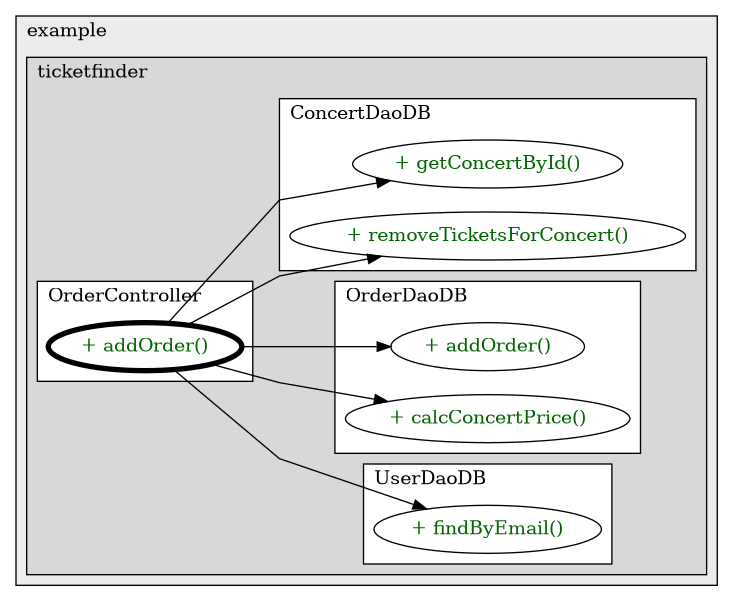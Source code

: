 @startuml

/' diagram meta data start
config=CallConfiguration;
{
  "rootMethod": "com.example.ticketfinder.controller.OrderController#addOrder(HttpServletRequest)",
  "projectClassification": {
    "searchMode": "OpenProject", // OpenProject, AllProjects
    "includedProjects": "",
    "pathEndKeywords": "*.impl",
    "isClientPath": "",
    "isClientName": "",
    "isTestPath": "",
    "isTestName": "",
    "isMappingPath": "",
    "isMappingName": "",
    "isDataAccessPath": "",
    "isDataAccessName": "",
    "isDataStructurePath": "",
    "isDataStructureName": "",
    "isInterfaceStructuresPath": "",
    "isInterfaceStructuresName": "",
    "isEntryPointPath": "",
    "isEntryPointName": "",
    "treatFinalFieldsAsMandatory": false
  },
  "graphRestriction": {
    "classPackageExcludeFilter": "",
    "classPackageIncludeFilter": "",
    "classNameExcludeFilter": "",
    "classNameIncludeFilter": "",
    "methodNameExcludeFilter": "",
    "methodNameIncludeFilter": "",
    "removeByInheritance": "", // inheritance/annotation based filtering is done in a second step
    "removeByAnnotation": "",
    "removeByClassPackage": "", // cleanup the graph after inheritance/annotation based filtering is done
    "removeByClassName": "",
    "cutMappings": false,
    "cutEnum": true,
    "cutTests": true,
    "cutClient": true,
    "cutDataAccess": true,
    "cutInterfaceStructures": true,
    "cutDataStructures": true,
    "cutGetterAndSetter": true,
    "cutConstructors": true
  },
  "graphTraversal": {
    "forwardDepth": 3,
    "backwardDepth": 3,
    "classPackageExcludeFilter": "",
    "classPackageIncludeFilter": "",
    "classNameExcludeFilter": "",
    "classNameIncludeFilter": "",
    "methodNameExcludeFilter": "",
    "methodNameIncludeFilter": "",
    "hideMappings": false,
    "hideDataStructures": false,
    "hidePrivateMethods": true,
    "hideInterfaceCalls": true, // indirection: implementation -> interface (is hidden) -> implementation
    "onlyShowApplicationEntryPoints": false, // root node is included
    "useMethodCallsForStructureDiagram": "ForwardOnly" // ForwardOnly, BothDirections, No
  },
  "details": {
    "aggregation": "GroupByClass", // ByClass, GroupByClass, None
    "showMethodParametersTypes": false,
    "showMethodParametersNames": false,
    "showMethodReturnType": false,
    "showPackageLevels": 2,
    "showCallOrder": false,
    "edgeMode": "MethodsOnly", // TypesOnly, MethodsOnly, TypesAndMethods, MethodsAndDirectTypeUsage
    "showDetailedClassStructure": false
  },
  "rootClass": "com.example.ticketfinder.controller.OrderController",
  "extensionCallbackMethod": "" // qualified.class.name#methodName - signature: public static String method(String)
}
diagram meta data end '/



digraph g {
    rankdir="LR"
    splines=polyline
    

'nodes 
subgraph cluster_1322970774 { 
   	label=example
	labeljust=l
	fillcolor="#ececec"
	style=filled
   
   subgraph cluster_700473290 { 
   	label=ticketfinder
	labeljust=l
	fillcolor="#d8d8d8"
	style=filled
   
   subgraph cluster_1207427427 { 
   	label=OrderController
	labeljust=l
	fillcolor=white
	style=filled
   
   OrderController26575897XXXaddOrder63083346[
	label="+ addOrder()"
	style=filled
	fillcolor=white
	tooltip="OrderController

null"
	penwidth=4
	fontcolor=darkgreen
];
} 

subgraph cluster_1596121822 { 
   	label=UserDaoDB
	labeljust=l
	fillcolor=white
	style=filled
   
   UserDaoDB172926553XXXfindByEmail1808118735[
	label="+ findByEmail()"
	style=filled
	fillcolor=white
	tooltip="UserDaoDB

null"
	fontcolor=darkgreen
];
} 

subgraph cluster_1821031337 { 
   	label=OrderDaoDB
	labeljust=l
	fillcolor=white
	style=filled
   
   OrderDaoDB172926553XXXaddOrder1594694771[
	label="+ addOrder()"
	style=filled
	fillcolor=white
	tooltip="OrderDaoDB

null"
	fontcolor=darkgreen
];

OrderDaoDB172926553XXXcalcConcertPrice1142137748[
	label="+ calcConcertPrice()"
	style=filled
	fillcolor=white
	tooltip="OrderDaoDB

&#10; &#10;  @param id&#10;  @param seatType&#10;  @return float&#10;  Calculates the price of a single concert ticket&#10;  from artist's base price and seat price based on seat type.&#10; "
	fontcolor=darkgreen
];
} 

subgraph cluster_355043729 { 
   	label=ConcertDaoDB
	labeljust=l
	fillcolor=white
	style=filled
   
   ConcertDaoDB172926553XXXgetConcertById104431[
	label="+ getConcertById()"
	style=filled
	fillcolor=white
	tooltip="ConcertDaoDB

null"
	fontcolor=darkgreen
];

ConcertDaoDB172926553XXXremoveTicketsForConcert1958979303[
	label="+ removeTicketsForConcert()"
	style=filled
	fillcolor=white
	tooltip="ConcertDaoDB

&#10; &#10;  @param Id&#10;  @param seatType&#10;  @param quantity&#10;  Once an order is placed, this method removes the number of tickets corresponding&#10;  to the order's ticket quantity and seat type&#10; "
	fontcolor=darkgreen
];
} 
} 
} 

'edges    
OrderController26575897XXXaddOrder63083346 -> ConcertDaoDB172926553XXXgetConcertById104431;
OrderController26575897XXXaddOrder63083346 -> ConcertDaoDB172926553XXXremoveTicketsForConcert1958979303;
OrderController26575897XXXaddOrder63083346 -> OrderDaoDB172926553XXXaddOrder1594694771;
OrderController26575897XXXaddOrder63083346 -> OrderDaoDB172926553XXXcalcConcertPrice1142137748;
OrderController26575897XXXaddOrder63083346 -> UserDaoDB172926553XXXfindByEmail1808118735;
    
}
@enduml